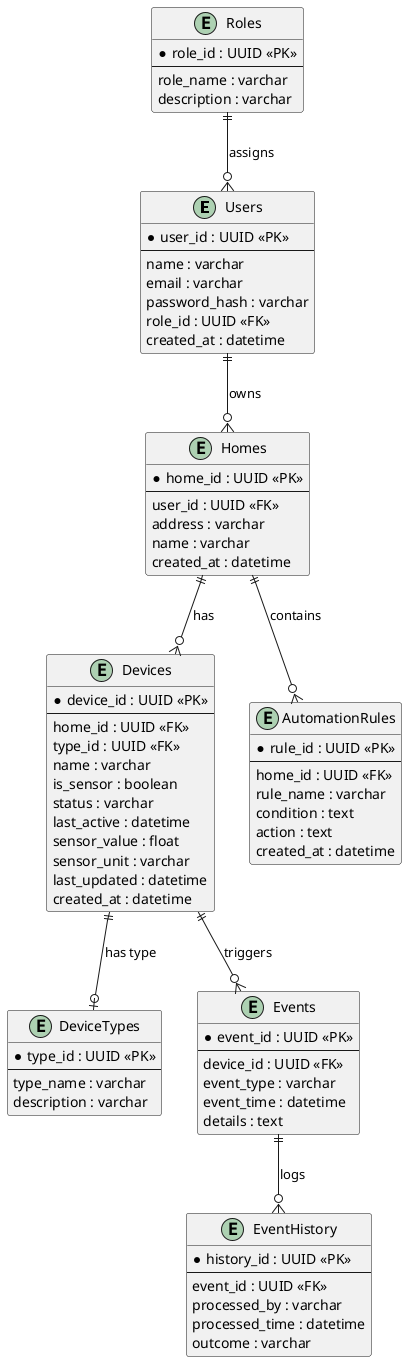 @startuml
entity "Users" as users {
    * user_id : UUID <<PK>>
    --
    name : varchar
    email : varchar
    password_hash : varchar
    role_id : UUID <<FK>>
    created_at : datetime
}

entity "Roles" as roles {
    * role_id : UUID <<PK>>
    --
    role_name : varchar
    description : varchar
}

entity "Homes" as homes {
    * home_id : UUID <<PK>>
    --
    user_id : UUID <<FK>>
    address : varchar
    name : varchar
    created_at : datetime
}

entity "Devices" as devices {
    * device_id : UUID <<PK>>
    --
    home_id : UUID <<FK>>
    type_id : UUID <<FK>>
    name : varchar
    is_sensor : boolean
    status : varchar
    last_active : datetime
    sensor_value : float
    sensor_unit : varchar
    last_updated : datetime
    created_at : datetime
}

entity "DeviceTypes" as device_types {
    * type_id : UUID <<PK>>
    --
    type_name : varchar
    description : varchar
}

entity "Events" as events {
    * event_id : UUID <<PK>>
    --
    device_id : UUID <<FK>>
    event_type : varchar
    event_time : datetime
    details : text
}

entity "AutomationRules" as automation_rules {
    * rule_id : UUID <<PK>>
    --
    home_id : UUID <<FK>>
    rule_name : varchar
    condition : text
    action : text
    created_at : datetime
}

entity "EventHistory" as event_history {
    * history_id : UUID <<PK>>
    --
    event_id : UUID <<FK>>
    processed_by : varchar
    processed_time : datetime
    outcome : varchar
}

users ||--o{ homes : "owns"
homes ||--o{ devices : "has"
devices ||--o{ events : "triggers"
roles ||--o{ users : "assigns"
homes ||--o{ automation_rules : "contains"
events ||--o{ event_history : "logs"
devices ||--o| device_types : "has type"
@enduml